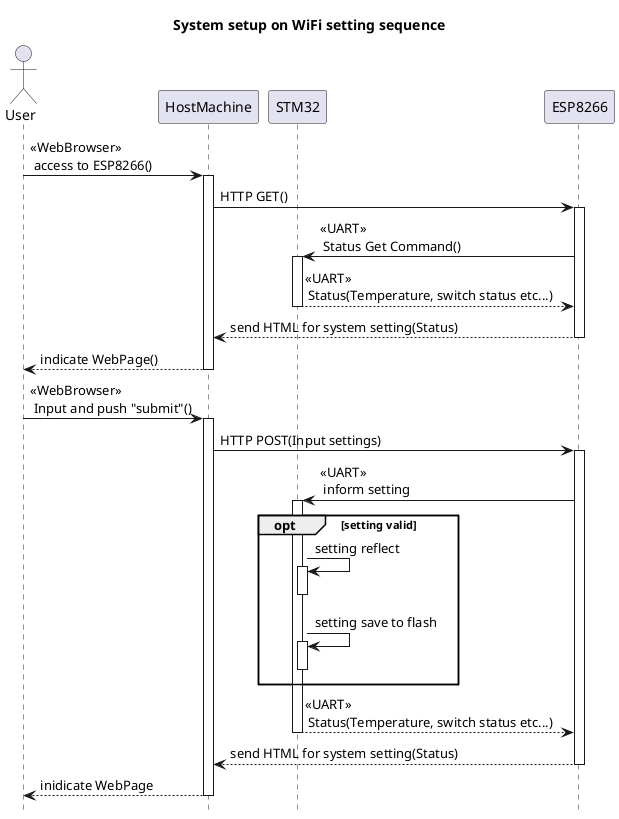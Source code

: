 @startuml

title System setup on WiFi setting sequence

hide footbox

actor "User" as ActorUser
participant "HostMachine" as HostMachine
participant "STM32" as MainMCU
participant "ESP8266" as WiFiMCU


ActorUser -> HostMachine : <<WebBrowser>>\n access to ESP8266()
  activate HostMachine

HostMachine -> WiFiMCU : HTTP GET()
  activate WiFiMCU

WiFiMCU -> MainMCU : <<UART>>\n Status Get Command()
  activate MainMCU 
WiFiMCU <-- MainMCU : <<UART>>\n Status(Temperature, switch status etc...)
  deactivate MainMCU

HostMachine <-- WiFiMCU : send HTML for system setting(Status)
  deactivate WiFiMCU

ActorUser <-- HostMachine : indicate WebPage()
  deactivate HostMachine

ActorUser -> HostMachine : <<WebBrowser>>\n Input and push "submit"()
  activate HostMachine

HostMachine -> WiFiMCU : HTTP POST(Input settings)
  activate WiFiMCU

MainMCU <- WiFiMCU : <<UART>>\n inform setting 
  activate MainMCU

opt setting valid
  MainMCU -> MainMCU : setting reflect
    activate MainMCU
    deactivate MainMCU

  MainMCU -> MainMCU : setting save to flash
    activate MainMCU
    deactivate MainMCU
end

MainMCU --> WiFiMCU : <<UART>>\n Status(Temperature, switch status etc...)
  deactivate MainMCU

HostMachine <-- WiFiMCU : send HTML for system setting(Status)
  deactivate WiFiMCU

ActorUser <-- HostMachine : inidicate WebPage
  deactivate HostMachine


